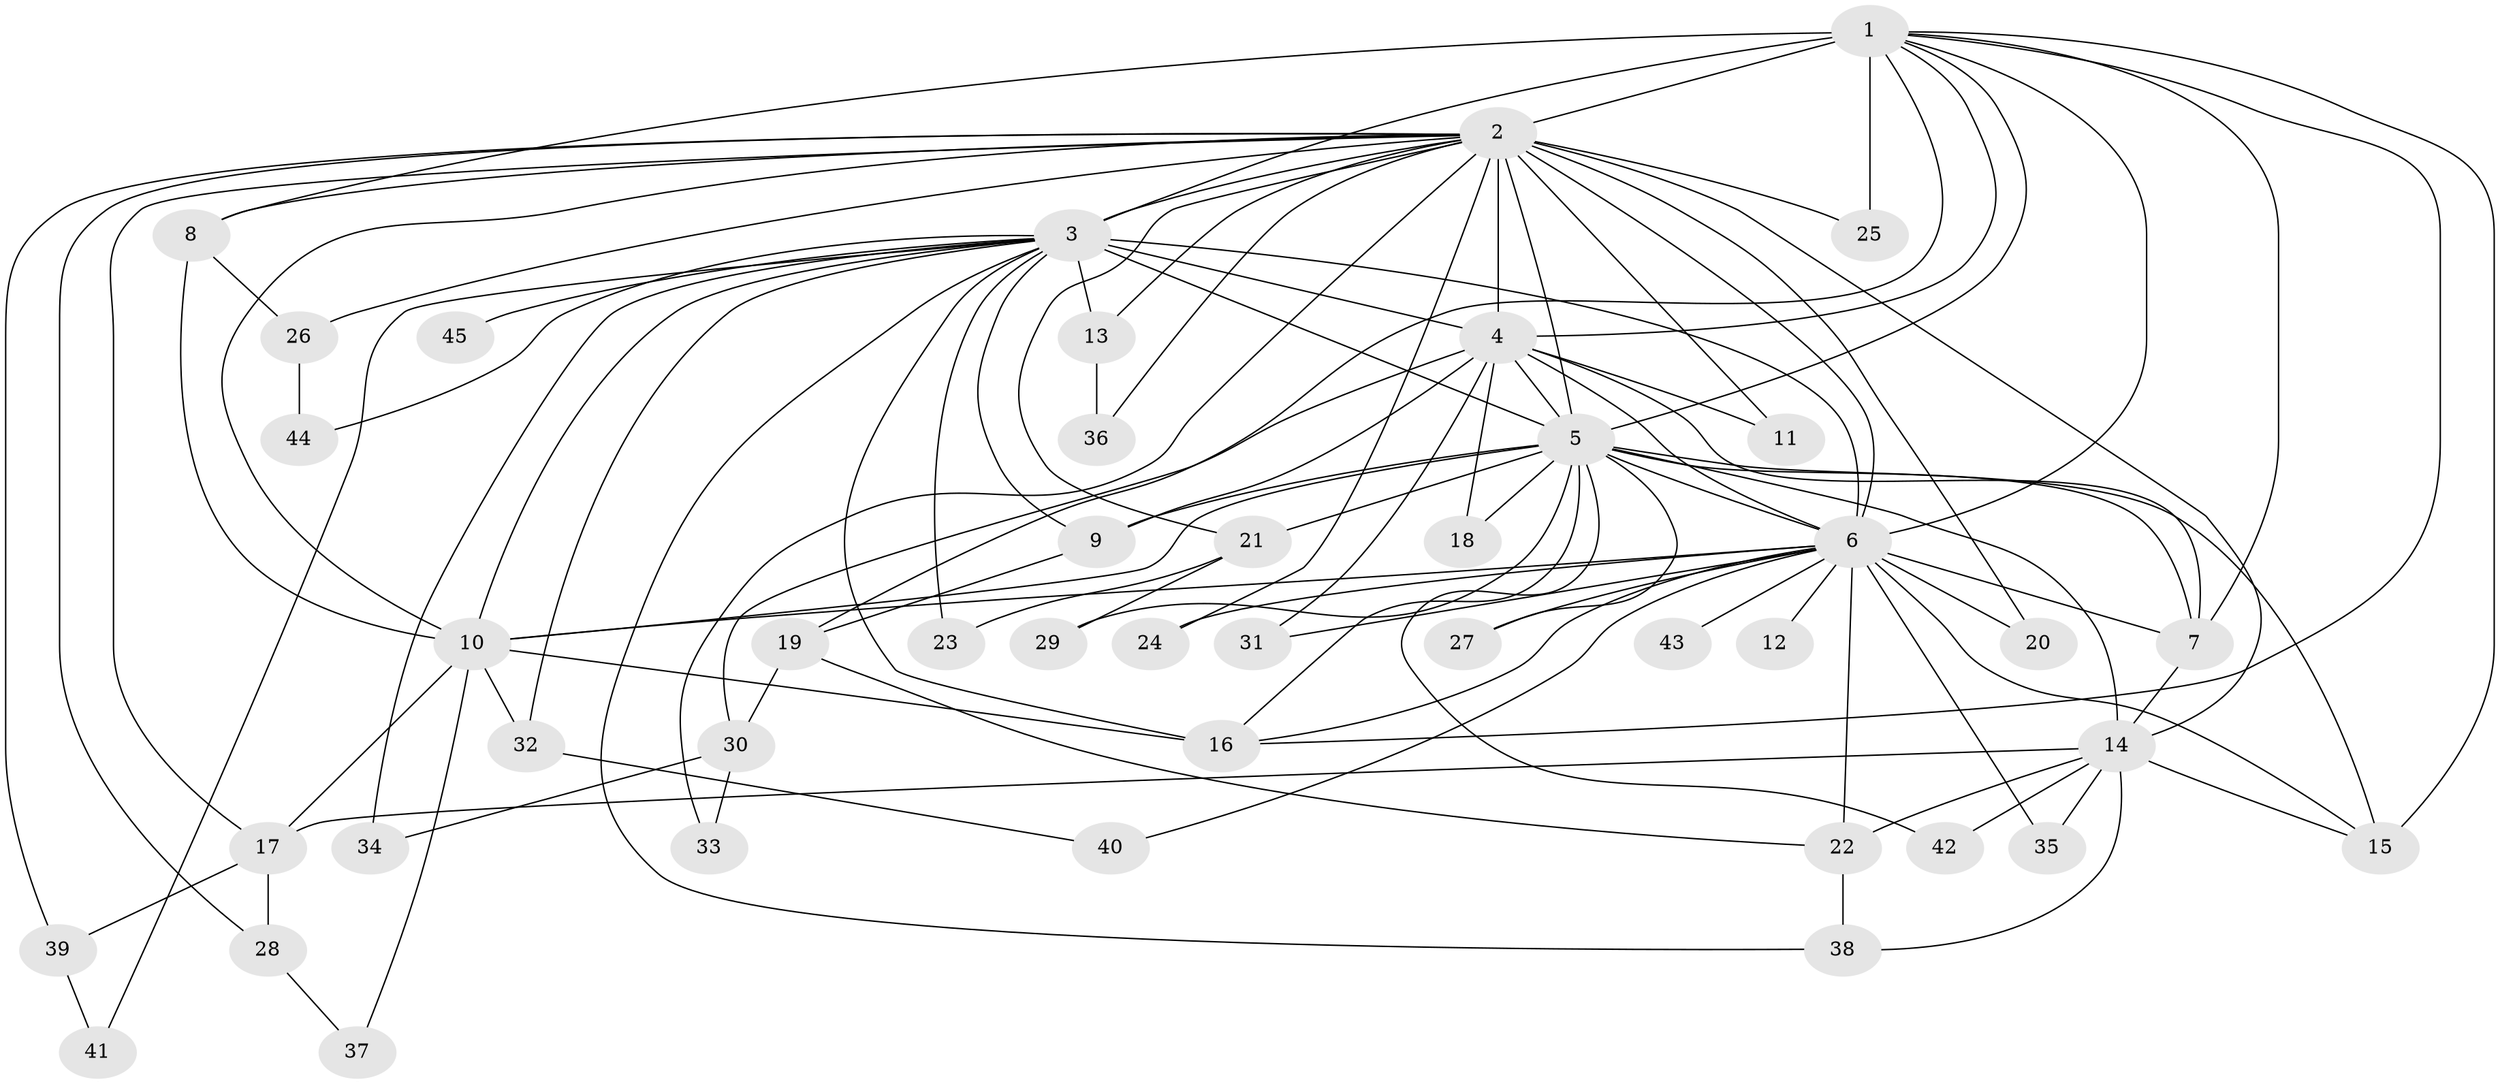 // original degree distribution, {23: 0.034482758620689655, 19: 0.022988505747126436, 17: 0.022988505747126436, 27: 0.011494252873563218, 12: 0.011494252873563218, 13: 0.011494252873563218, 2: 0.5287356321839081, 3: 0.19540229885057472, 4: 0.12643678160919541, 7: 0.011494252873563218, 6: 0.011494252873563218, 5: 0.011494252873563218}
// Generated by graph-tools (version 1.1) at 2025/35/03/09/25 02:35:07]
// undirected, 45 vertices, 105 edges
graph export_dot {
graph [start="1"]
  node [color=gray90,style=filled];
  1;
  2;
  3;
  4;
  5;
  6;
  7;
  8;
  9;
  10;
  11;
  12;
  13;
  14;
  15;
  16;
  17;
  18;
  19;
  20;
  21;
  22;
  23;
  24;
  25;
  26;
  27;
  28;
  29;
  30;
  31;
  32;
  33;
  34;
  35;
  36;
  37;
  38;
  39;
  40;
  41;
  42;
  43;
  44;
  45;
  1 -- 2 [weight=4.0];
  1 -- 3 [weight=9.0];
  1 -- 4 [weight=3.0];
  1 -- 5 [weight=4.0];
  1 -- 6 [weight=2.0];
  1 -- 7 [weight=2.0];
  1 -- 8 [weight=1.0];
  1 -- 15 [weight=2.0];
  1 -- 16 [weight=1.0];
  1 -- 19 [weight=1.0];
  1 -- 25 [weight=2.0];
  2 -- 3 [weight=5.0];
  2 -- 4 [weight=2.0];
  2 -- 5 [weight=4.0];
  2 -- 6 [weight=2.0];
  2 -- 8 [weight=1.0];
  2 -- 10 [weight=1.0];
  2 -- 11 [weight=1.0];
  2 -- 13 [weight=1.0];
  2 -- 14 [weight=2.0];
  2 -- 17 [weight=1.0];
  2 -- 20 [weight=2.0];
  2 -- 21 [weight=1.0];
  2 -- 24 [weight=1.0];
  2 -- 25 [weight=1.0];
  2 -- 26 [weight=1.0];
  2 -- 28 [weight=1.0];
  2 -- 33 [weight=1.0];
  2 -- 36 [weight=1.0];
  2 -- 39 [weight=1.0];
  3 -- 4 [weight=2.0];
  3 -- 5 [weight=5.0];
  3 -- 6 [weight=3.0];
  3 -- 9 [weight=1.0];
  3 -- 10 [weight=3.0];
  3 -- 13 [weight=1.0];
  3 -- 16 [weight=2.0];
  3 -- 23 [weight=1.0];
  3 -- 32 [weight=1.0];
  3 -- 34 [weight=1.0];
  3 -- 38 [weight=1.0];
  3 -- 41 [weight=1.0];
  3 -- 44 [weight=1.0];
  3 -- 45 [weight=2.0];
  4 -- 5 [weight=2.0];
  4 -- 6 [weight=2.0];
  4 -- 7 [weight=1.0];
  4 -- 9 [weight=1.0];
  4 -- 11 [weight=1.0];
  4 -- 18 [weight=1.0];
  4 -- 30 [weight=1.0];
  4 -- 31 [weight=1.0];
  5 -- 6 [weight=2.0];
  5 -- 7 [weight=1.0];
  5 -- 9 [weight=1.0];
  5 -- 10 [weight=1.0];
  5 -- 14 [weight=12.0];
  5 -- 15 [weight=3.0];
  5 -- 16 [weight=1.0];
  5 -- 18 [weight=1.0];
  5 -- 21 [weight=1.0];
  5 -- 27 [weight=2.0];
  5 -- 29 [weight=1.0];
  5 -- 42 [weight=1.0];
  6 -- 7 [weight=1.0];
  6 -- 10 [weight=1.0];
  6 -- 12 [weight=1.0];
  6 -- 15 [weight=1.0];
  6 -- 16 [weight=1.0];
  6 -- 20 [weight=1.0];
  6 -- 22 [weight=2.0];
  6 -- 24 [weight=1.0];
  6 -- 27 [weight=1.0];
  6 -- 31 [weight=1.0];
  6 -- 35 [weight=1.0];
  6 -- 40 [weight=1.0];
  6 -- 43 [weight=1.0];
  7 -- 14 [weight=1.0];
  8 -- 10 [weight=1.0];
  8 -- 26 [weight=1.0];
  9 -- 19 [weight=1.0];
  10 -- 16 [weight=1.0];
  10 -- 17 [weight=1.0];
  10 -- 32 [weight=1.0];
  10 -- 37 [weight=1.0];
  13 -- 36 [weight=1.0];
  14 -- 15 [weight=1.0];
  14 -- 17 [weight=1.0];
  14 -- 22 [weight=1.0];
  14 -- 35 [weight=1.0];
  14 -- 38 [weight=1.0];
  14 -- 42 [weight=1.0];
  17 -- 28 [weight=1.0];
  17 -- 39 [weight=1.0];
  19 -- 22 [weight=1.0];
  19 -- 30 [weight=1.0];
  21 -- 23 [weight=1.0];
  21 -- 29 [weight=1.0];
  22 -- 38 [weight=1.0];
  26 -- 44 [weight=1.0];
  28 -- 37 [weight=1.0];
  30 -- 33 [weight=1.0];
  30 -- 34 [weight=1.0];
  32 -- 40 [weight=1.0];
  39 -- 41 [weight=1.0];
}
